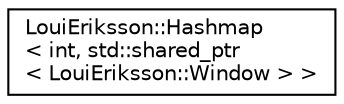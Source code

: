 digraph "Graphical Class Hierarchy"
{
 // LATEX_PDF_SIZE
  edge [fontname="Helvetica",fontsize="10",labelfontname="Helvetica",labelfontsize="10"];
  node [fontname="Helvetica",fontsize="10",shape=record];
  rankdir="LR";
  Node0 [label="LouiEriksson::Hashmap\l\< int, std::shared_ptr\l\< LouiEriksson::Window \> \>",height=0.2,width=0.4,color="black", fillcolor="white", style="filled",URL="$class_loui_eriksson_1_1_hashmap.html",tooltip=" "];
}
